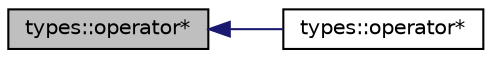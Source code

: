 digraph "types::operator*"
{
  edge [fontname="Helvetica",fontsize="10",labelfontname="Helvetica",labelfontsize="10"];
  node [fontname="Helvetica",fontsize="10",shape=record];
  rankdir="LR";
  Node1 [label="types::operator*",height=0.2,width=0.4,color="black", fillcolor="grey75", style="filled", fontcolor="black"];
  Node1 -> Node2 [dir="back",color="midnightblue",fontsize="10",style="solid"];
  Node2 [label="types::operator*",height=0.2,width=0.4,color="black", fillcolor="white", style="filled",URL="$namespacetypes.html#a45f7e10e6d67b2b7a61988bdec802f7f",tooltip="An overridden multiplication operator for matrix multiplication. "];
}
